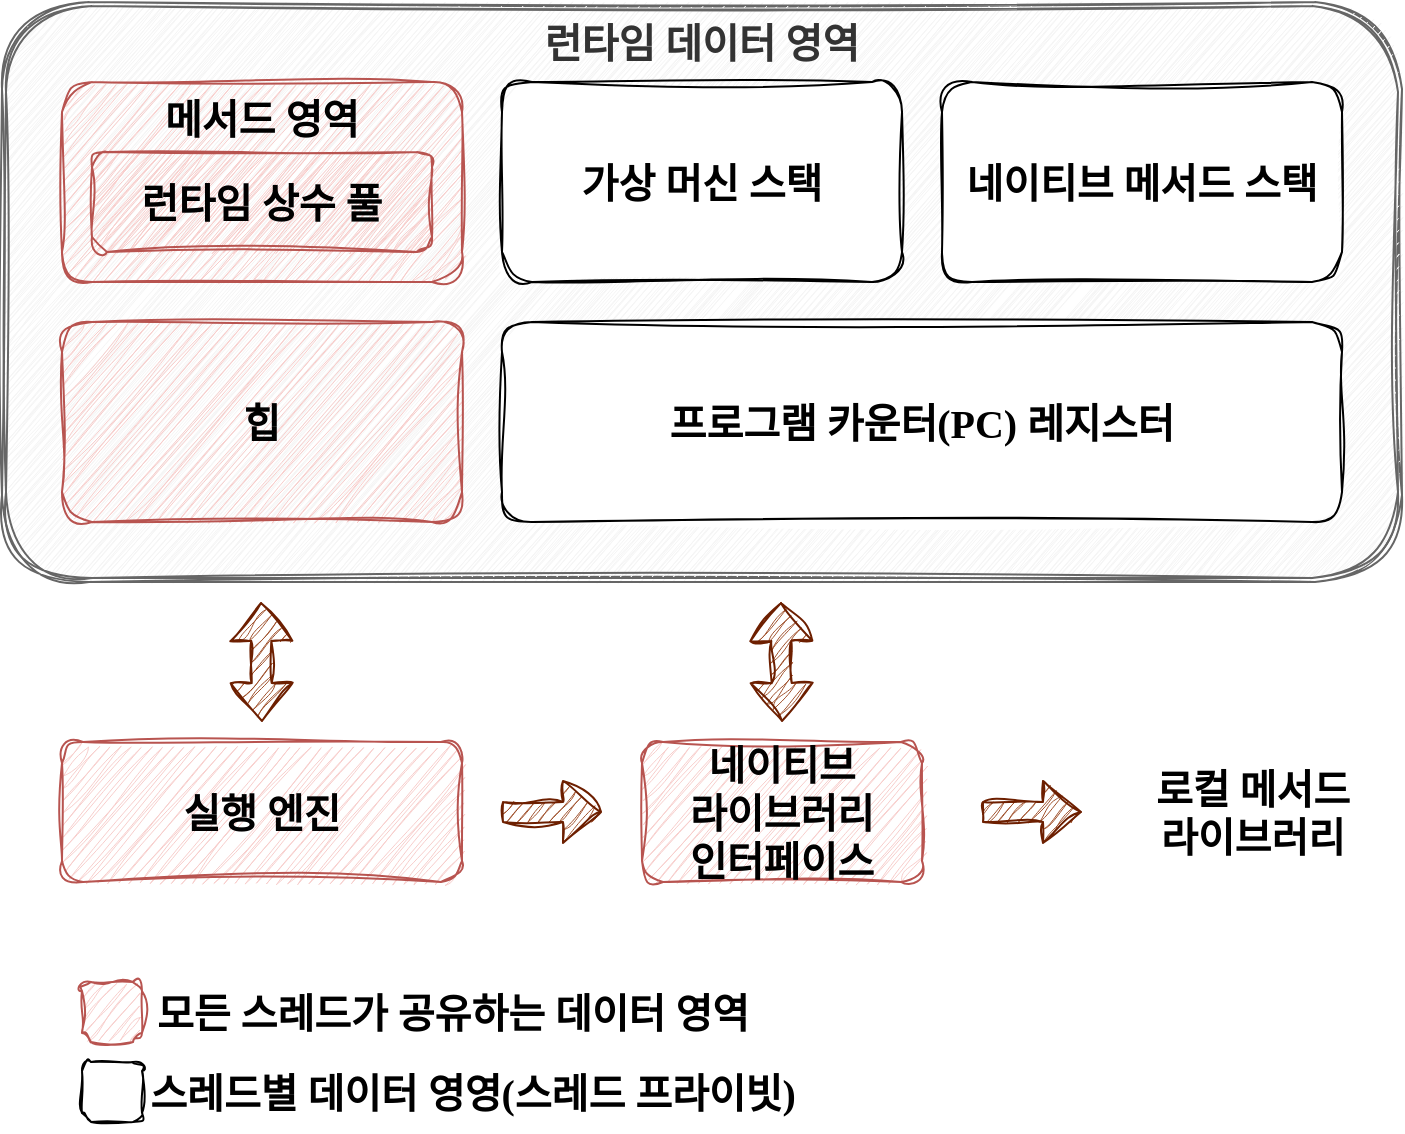 <mxfile version="20.8.16" type="device"><diagram name="페이지-1" id="HYzahUUOSDgJNxnKojA7"><mxGraphModel dx="1870" dy="959" grid="1" gridSize="10" guides="1" tooltips="1" connect="1" arrows="0" fold="1" page="1" pageScale="1" pageWidth="827" pageHeight="1169" math="0" shadow="0"><root><mxCell id="0"/><mxCell id="1" parent="0"/><mxCell id="tnBiffkk2WOUTYRMg2TS-52" value="" style="group" parent="1" vertex="1" connectable="0"><mxGeometry x="80" y="230" width="700" height="290" as="geometry"/></mxCell><mxCell id="tnBiffkk2WOUTYRMg2TS-44" value="런타임 데이터 영역" style="shape=ext;double=1;rounded=1;whiteSpace=wrap;html=1;sketch=1;hachureGap=4;jiggle=2;curveFitting=1;fontFamily=Hi Melody;fontSource=https%3A%2F%2Ffonts.googleapis.com%2Fcss%3Ffamily%3DHi%2BMelody;fontSize=20;horizontal=1;verticalAlign=top;fillColor=#f5f5f5;fontColor=#333333;strokeColor=#666666;fontStyle=1" parent="tnBiffkk2WOUTYRMg2TS-52" vertex="1"><mxGeometry width="700" height="290" as="geometry"/></mxCell><mxCell id="tnBiffkk2WOUTYRMg2TS-51" value="" style="group;fontStyle=1" parent="tnBiffkk2WOUTYRMg2TS-52" vertex="1" connectable="0"><mxGeometry x="30" y="40" width="640" height="220" as="geometry"/></mxCell><mxCell id="tnBiffkk2WOUTYRMg2TS-45" value="메서드 영역" style="rounded=1;whiteSpace=wrap;html=1;sketch=1;hachureGap=4;jiggle=2;curveFitting=1;fontFamily=Hi Melody;fontSource=https%3A%2F%2Ffonts.googleapis.com%2Fcss%3Ffamily%3DHi%2BMelody;fontSize=20;verticalAlign=top;fillColor=#f8cecc;strokeColor=#b85450;fontStyle=1" parent="tnBiffkk2WOUTYRMg2TS-51" vertex="1"><mxGeometry width="200" height="100" as="geometry"/></mxCell><mxCell id="tnBiffkk2WOUTYRMg2TS-46" value="가상 머신 스택" style="rounded=1;whiteSpace=wrap;html=1;sketch=1;hachureGap=4;jiggle=2;curveFitting=1;fontFamily=Hi Melody;fontSource=https%3A%2F%2Ffonts.googleapis.com%2Fcss%3Ffamily%3DHi%2BMelody;fontSize=20;fontStyle=1" parent="tnBiffkk2WOUTYRMg2TS-51" vertex="1"><mxGeometry x="220" width="200" height="100" as="geometry"/></mxCell><mxCell id="tnBiffkk2WOUTYRMg2TS-47" value="네이티브 메서드 스택" style="rounded=1;whiteSpace=wrap;html=1;sketch=1;hachureGap=4;jiggle=2;curveFitting=1;fontFamily=Hi Melody;fontSource=https%3A%2F%2Ffonts.googleapis.com%2Fcss%3Ffamily%3DHi%2BMelody;fontSize=20;fontStyle=1" parent="tnBiffkk2WOUTYRMg2TS-51" vertex="1"><mxGeometry x="440" width="200" height="100" as="geometry"/></mxCell><mxCell id="tnBiffkk2WOUTYRMg2TS-48" value="힙" style="rounded=1;whiteSpace=wrap;html=1;sketch=1;hachureGap=4;jiggle=2;curveFitting=1;fontFamily=Hi Melody;fontSource=https%3A%2F%2Ffonts.googleapis.com%2Fcss%3Ffamily%3DHi%2BMelody;fontSize=20;fillColor=#f8cecc;strokeColor=#b85450;fontStyle=1" parent="tnBiffkk2WOUTYRMg2TS-51" vertex="1"><mxGeometry y="120" width="200" height="100" as="geometry"/></mxCell><mxCell id="tnBiffkk2WOUTYRMg2TS-49" value="프로그램 카운터(PC) 레지스터" style="rounded=1;whiteSpace=wrap;html=1;sketch=1;hachureGap=4;jiggle=2;curveFitting=1;fontFamily=Hi Melody;fontSource=https%3A%2F%2Ffonts.googleapis.com%2Fcss%3Ffamily%3DHi%2BMelody;fontSize=20;fontStyle=1" parent="tnBiffkk2WOUTYRMg2TS-51" vertex="1"><mxGeometry x="220" y="120" width="420" height="100" as="geometry"/></mxCell><mxCell id="tnBiffkk2WOUTYRMg2TS-50" value="런타임 상수 풀" style="rounded=1;whiteSpace=wrap;html=1;sketch=1;hachureGap=4;jiggle=2;curveFitting=1;fontFamily=Hi Melody;fontSource=https%3A%2F%2Ffonts.googleapis.com%2Fcss%3Ffamily%3DHi%2BMelody;fontSize=20;verticalAlign=middle;fillColor=#f8cecc;strokeColor=#b85450;fontStyle=1" parent="tnBiffkk2WOUTYRMg2TS-51" vertex="1"><mxGeometry x="15" y="35" width="170" height="50" as="geometry"/></mxCell><mxCell id="tnBiffkk2WOUTYRMg2TS-53" value="" style="shape=flexArrow;endArrow=classic;startArrow=classic;html=1;rounded=0;sketch=1;hachureGap=4;jiggle=2;curveFitting=1;fontFamily=Hi Melody;fontSource=https%3A%2F%2Ffonts.googleapis.com%2Fcss%3Ffamily%3DHi%2BMelody;fontSize=16;fillColor=#a0522d;strokeColor=#6D1F00;" parent="1" edge="1"><mxGeometry width="100" height="100" relative="1" as="geometry"><mxPoint x="210" y="590" as="sourcePoint"/><mxPoint x="209.5" y="530" as="targetPoint"/></mxGeometry></mxCell><mxCell id="tnBiffkk2WOUTYRMg2TS-54" value="실행 엔진" style="rounded=1;whiteSpace=wrap;html=1;sketch=1;hachureGap=4;jiggle=2;curveFitting=1;fontFamily=Hi Melody;fontSource=https%3A%2F%2Ffonts.googleapis.com%2Fcss%3Ffamily%3DHi%2BMelody;fontSize=20;fillColor=#f8cecc;strokeColor=#b85450;fontStyle=1" parent="1" vertex="1"><mxGeometry x="110" y="600" width="200" height="70" as="geometry"/></mxCell><mxCell id="tnBiffkk2WOUTYRMg2TS-55" value="네이티브&lt;br&gt;라이브러리&lt;br&gt;인터페이스" style="rounded=1;whiteSpace=wrap;html=1;sketch=1;hachureGap=4;jiggle=2;curveFitting=1;fontFamily=Hi Melody;fontSource=https%3A%2F%2Ffonts.googleapis.com%2Fcss%3Ffamily%3DHi%2BMelody;fontSize=20;fillColor=#f8cecc;strokeColor=#b85450;fontStyle=1" parent="1" vertex="1"><mxGeometry x="400" y="600" width="140" height="70" as="geometry"/></mxCell><mxCell id="tnBiffkk2WOUTYRMg2TS-56" value="" style="shape=flexArrow;endArrow=classic;html=1;rounded=0;sketch=1;hachureGap=4;jiggle=2;curveFitting=1;fontFamily=Hi Melody;fontSource=https%3A%2F%2Ffonts.googleapis.com%2Fcss%3Ffamily%3DHi%2BMelody;fontSize=16;fillColor=#a0522d;strokeColor=#6D1F00;" parent="1" edge="1"><mxGeometry width="50" height="50" relative="1" as="geometry"><mxPoint x="330" y="635" as="sourcePoint"/><mxPoint x="380" y="635" as="targetPoint"/></mxGeometry></mxCell><mxCell id="tnBiffkk2WOUTYRMg2TS-57" value="" style="shape=flexArrow;endArrow=classic;startArrow=classic;html=1;rounded=0;sketch=1;hachureGap=4;jiggle=2;curveFitting=1;fontFamily=Hi Melody;fontSource=https%3A%2F%2Ffonts.googleapis.com%2Fcss%3Ffamily%3DHi%2BMelody;fontSize=16;fillColor=#a0522d;strokeColor=#6D1F00;" parent="1" edge="1"><mxGeometry width="100" height="100" relative="1" as="geometry"><mxPoint x="470" y="590" as="sourcePoint"/><mxPoint x="469.5" y="530" as="targetPoint"/></mxGeometry></mxCell><mxCell id="tnBiffkk2WOUTYRMg2TS-58" value="" style="shape=flexArrow;endArrow=classic;html=1;rounded=0;sketch=1;hachureGap=4;jiggle=2;curveFitting=1;fontFamily=Hi Melody;fontSource=https%3A%2F%2Ffonts.googleapis.com%2Fcss%3Ffamily%3DHi%2BMelody;fontSize=16;fillColor=#a0522d;strokeColor=#6D1F00;" parent="1" edge="1"><mxGeometry width="50" height="50" relative="1" as="geometry"><mxPoint x="570" y="635" as="sourcePoint"/><mxPoint x="620" y="635" as="targetPoint"/></mxGeometry></mxCell><mxCell id="tnBiffkk2WOUTYRMg2TS-60" value="로컬 메서드&lt;br&gt;라이브러리" style="text;html=1;align=center;verticalAlign=middle;resizable=0;points=[];autosize=1;strokeColor=none;fillColor=none;fontSize=20;fontFamily=Hi Melody;fontStyle=1" parent="1" vertex="1"><mxGeometry x="650" y="605" width="110" height="60" as="geometry"/></mxCell><mxCell id="tnBiffkk2WOUTYRMg2TS-61" value="" style="rounded=1;whiteSpace=wrap;html=1;sketch=1;hachureGap=4;jiggle=2;curveFitting=1;fontFamily=Hi Melody;fontSource=https%3A%2F%2Ffonts.googleapis.com%2Fcss%3Ffamily%3DHi%2BMelody;fontSize=20;fillColor=#f8cecc;strokeColor=#b85450;fontStyle=1" parent="1" vertex="1"><mxGeometry x="120" y="720" width="30" height="30" as="geometry"/></mxCell><mxCell id="tnBiffkk2WOUTYRMg2TS-62" value="모든 스레드가 공유하는 데이터 영역" style="text;html=1;align=center;verticalAlign=middle;resizable=0;points=[];autosize=1;strokeColor=none;fillColor=none;fontSize=20;fontFamily=Hi Melody;fontSource=https%3A%2F%2Ffonts.googleapis.com%2Fcss%3Ffamily%3DHi%2BMelody;fontStyle=1" parent="1" vertex="1"><mxGeometry x="160" y="715" width="290" height="40" as="geometry"/></mxCell><mxCell id="tnBiffkk2WOUTYRMg2TS-63" value="" style="rounded=1;whiteSpace=wrap;html=1;sketch=1;hachureGap=4;jiggle=2;curveFitting=1;fontFamily=Hi Melody;fontSource=https%3A%2F%2Ffonts.googleapis.com%2Fcss%3Ffamily%3DHi%2BMelody;fontSize=20;fontStyle=1" parent="1" vertex="1"><mxGeometry x="120" y="760" width="30" height="30" as="geometry"/></mxCell><mxCell id="tnBiffkk2WOUTYRMg2TS-64" value="스레드별 데이터 영영(스레드 프라이빗)" style="text;html=1;align=center;verticalAlign=middle;resizable=0;points=[];autosize=1;strokeColor=none;fillColor=none;fontSize=20;fontFamily=Hi Melody;fontSource=https%3A%2F%2Ffonts.googleapis.com%2Fcss%3Ffamily%3DHi%2BMelody;fontStyle=1" parent="1" vertex="1"><mxGeometry x="160" y="755" width="310" height="40" as="geometry"/></mxCell></root></mxGraphModel></diagram></mxfile>